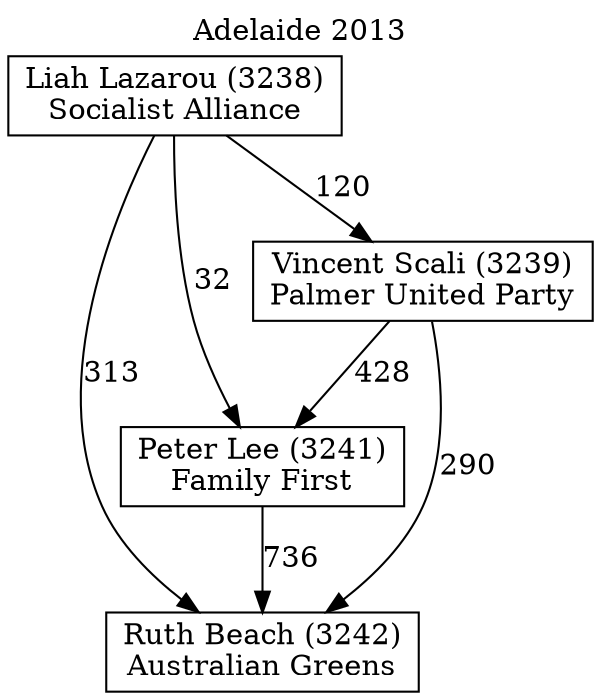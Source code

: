 // House preference flow
digraph "Ruth Beach (3242)_Adelaide_2013" {
	graph [label="Adelaide 2013" labelloc=t mclimit=10]
	node [shape=box]
	"Liah Lazarou (3238)" [label="Liah Lazarou (3238)
Socialist Alliance"]
	"Peter Lee (3241)" [label="Peter Lee (3241)
Family First"]
	"Ruth Beach (3242)" [label="Ruth Beach (3242)
Australian Greens"]
	"Vincent Scali (3239)" [label="Vincent Scali (3239)
Palmer United Party"]
	"Liah Lazarou (3238)" -> "Peter Lee (3241)" [label=32]
	"Liah Lazarou (3238)" -> "Ruth Beach (3242)" [label=313]
	"Liah Lazarou (3238)" -> "Vincent Scali (3239)" [label=120]
	"Peter Lee (3241)" -> "Ruth Beach (3242)" [label=736]
	"Vincent Scali (3239)" -> "Peter Lee (3241)" [label=428]
	"Vincent Scali (3239)" -> "Ruth Beach (3242)" [label=290]
}
